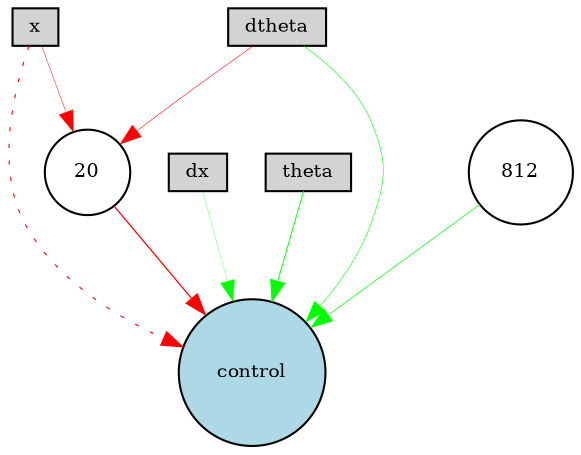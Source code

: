 digraph {
	node [fontsize=9 height=0.2 shape=circle width=0.2]
	x [fillcolor=lightgray shape=box style=filled]
	dx [fillcolor=lightgray shape=box style=filled]
	theta [fillcolor=lightgray shape=box style=filled]
	dtheta [fillcolor=lightgray shape=box style=filled]
	control [fillcolor=lightblue style=filled]
	20 [fillcolor=white style=filled]
	812 [fillcolor=white style=filled]
	x -> 20 [color=red penwidth=0.22621115736924766 style=solid]
	dx -> control [color=green penwidth=0.1426009313770369 style=solid]
	x -> control [color=red penwidth=0.5364699500769441 style=dotted]
	dtheta -> 20 [color=red penwidth=0.2745613638394029 style=solid]
	dtheta -> control [color=green penwidth=0.27723189814418825 style=solid]
	20 -> control [color=red penwidth=0.5979544398188738 style=solid]
	theta -> control [color=green penwidth=0.45755989879098036 style=solid]
	812 -> control [color=green penwidth=0.35440282691526726 style=solid]
}
